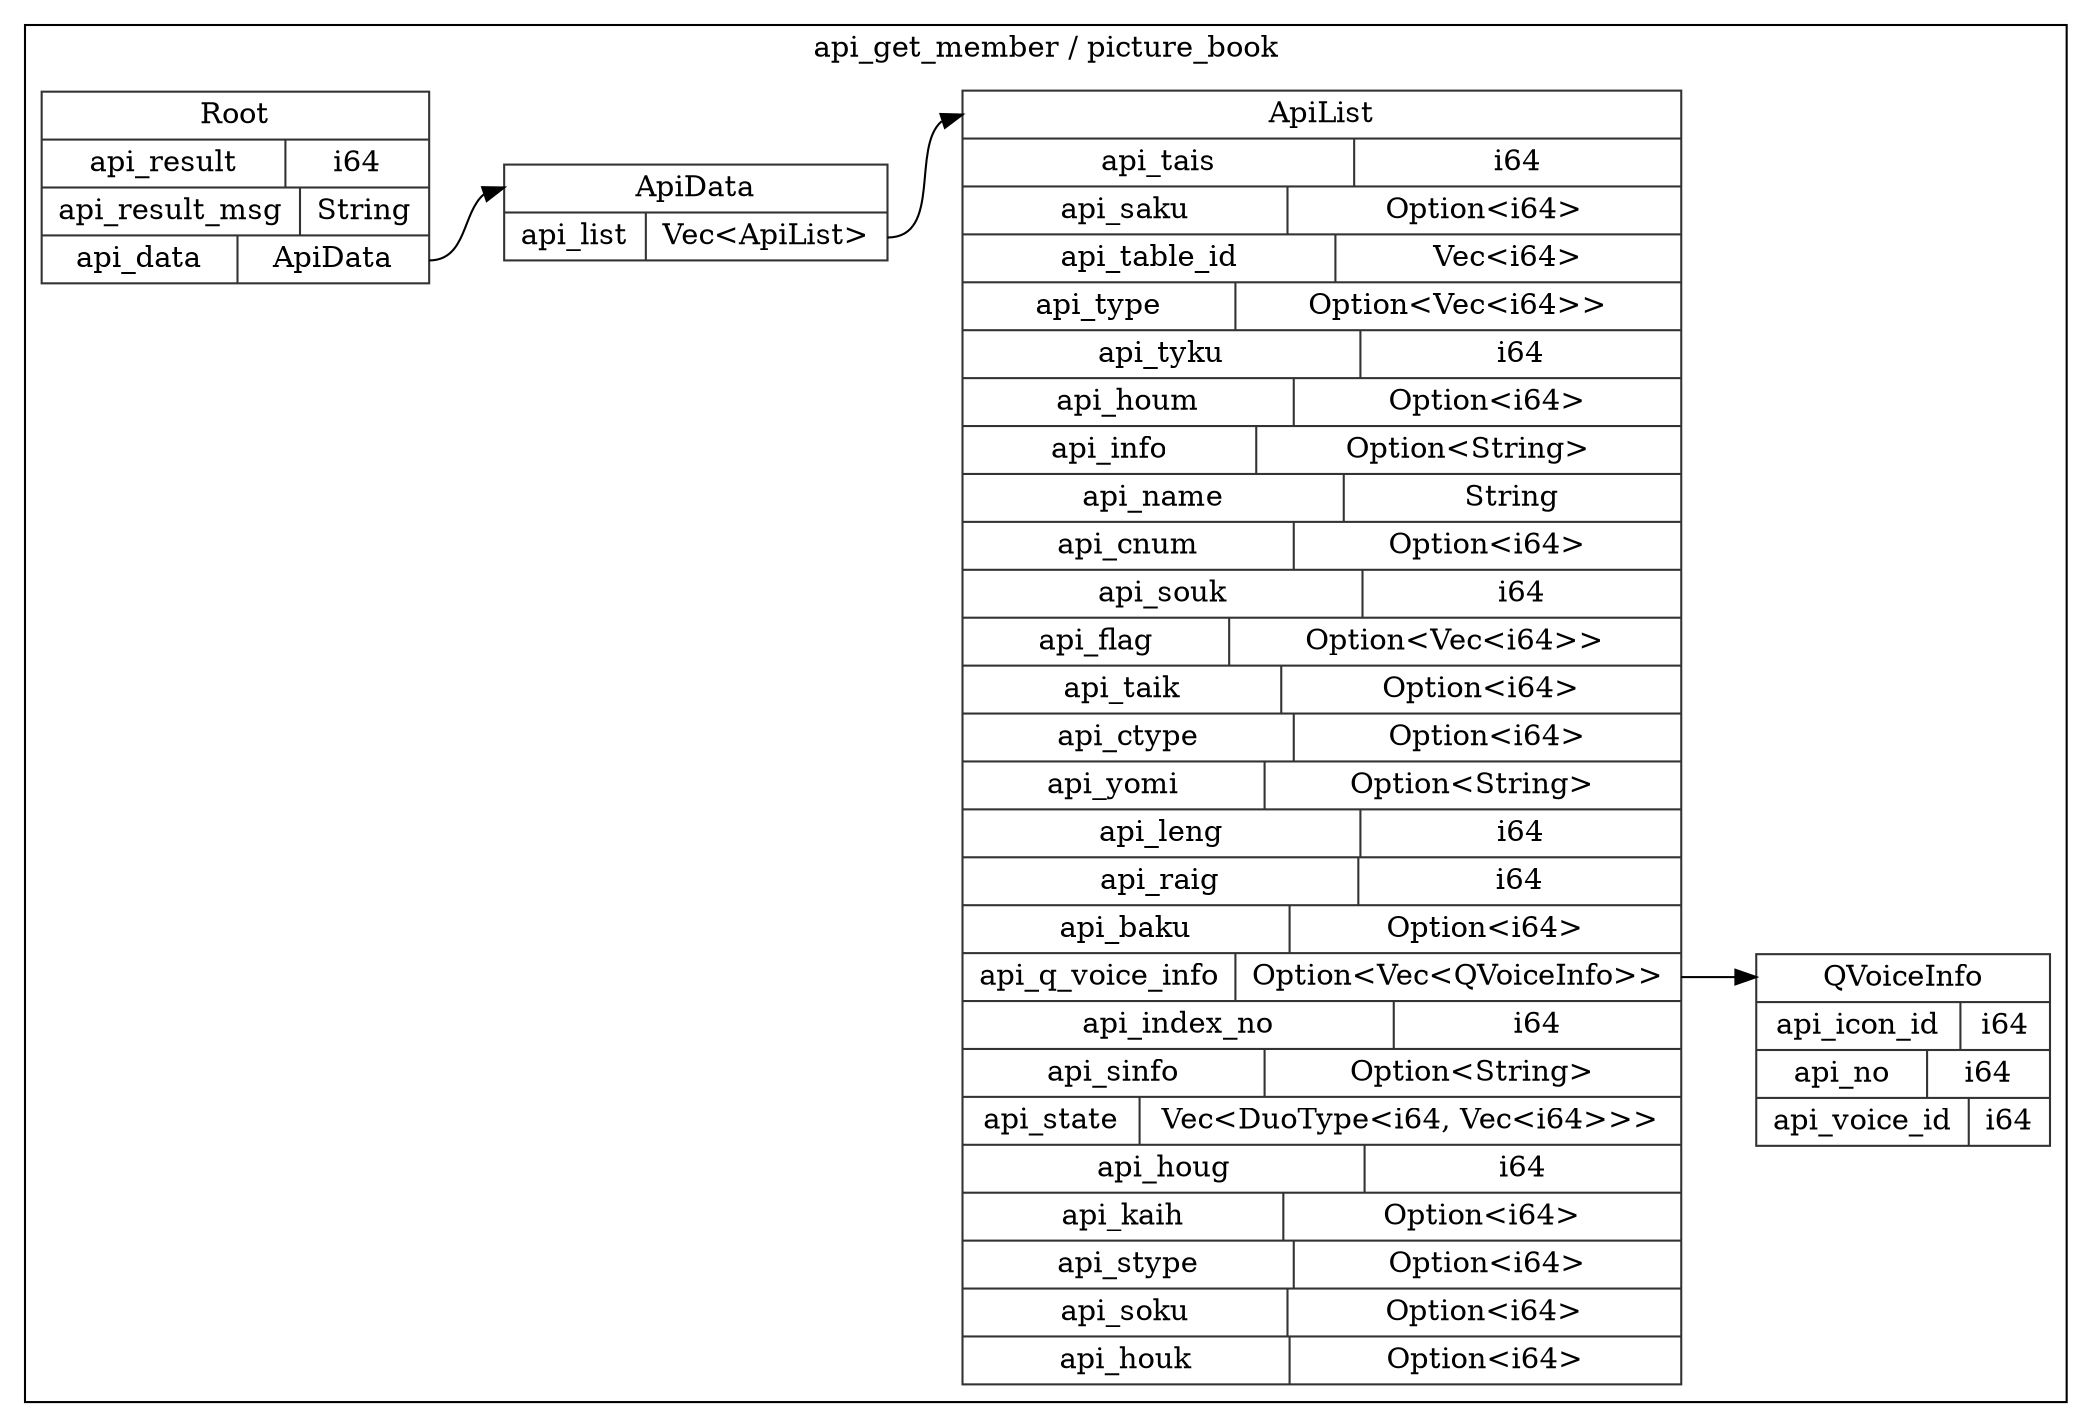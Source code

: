 digraph {
  rankdir=LR;
  subgraph cluster_0 {
    label="api_get_member / picture_book";
    node [style="filled", color=white, style="solid", color=gray20];
    api_get_member__picture_book__ApiList [label="<ApiList> ApiList  | { api_tais | <api_tais> i64 } | { api_saku | <api_saku> Option\<i64\> } | { api_table_id | <api_table_id> Vec\<i64\> } | { api_type | <api_type> Option\<Vec\<i64\>\> } | { api_tyku | <api_tyku> i64 } | { api_houm | <api_houm> Option\<i64\> } | { api_info | <api_info> Option\<String\> } | { api_name | <api_name> String } | { api_cnum | <api_cnum> Option\<i64\> } | { api_souk | <api_souk> i64 } | { api_flag | <api_flag> Option\<Vec\<i64\>\> } | { api_taik | <api_taik> Option\<i64\> } | { api_ctype | <api_ctype> Option\<i64\> } | { api_yomi | <api_yomi> Option\<String\> } | { api_leng | <api_leng> i64 } | { api_raig | <api_raig> i64 } | { api_baku | <api_baku> Option\<i64\> } | { api_q_voice_info | <api_q_voice_info> Option\<Vec\<QVoiceInfo\>\> } | { api_index_no | <api_index_no> i64 } | { api_sinfo | <api_sinfo> Option\<String\> } | { api_state | <api_state> Vec\<DuoType\<i64, Vec\<i64\>\>\> } | { api_houg | <api_houg> i64 } | { api_kaih | <api_kaih> Option\<i64\> } | { api_stype | <api_stype> Option\<i64\> } | { api_soku | <api_soku> Option\<i64\> } | { api_houk | <api_houk> Option\<i64\> }", shape=record];
    api_get_member__picture_book__QVoiceInfo;
    api_get_member__picture_book__ApiList:api_q_voice_info:e -> api_get_member__picture_book__QVoiceInfo:QVoiceInfo:w;
    api_get_member__picture_book__ApiData [label="<ApiData> ApiData  | { api_list | <api_list> Vec\<ApiList\> }", shape=record];
    api_get_member__picture_book__ApiData:api_list:e -> api_get_member__picture_book__ApiList:ApiList:w;
    api_get_member__picture_book__QVoiceInfo [label="<QVoiceInfo> QVoiceInfo  | { api_icon_id | <api_icon_id> i64 } | { api_no | <api_no> i64 } | { api_voice_id | <api_voice_id> i64 }", shape=record];
    api_get_member__picture_book__Root [label="<Root> Root  | { api_result | <api_result> i64 } | { api_result_msg | <api_result_msg> String } | { api_data | <api_data> ApiData }", shape=record];
    api_get_member__picture_book__Root:api_data:e -> api_get_member__picture_book__ApiData:ApiData:w;
  }
}
